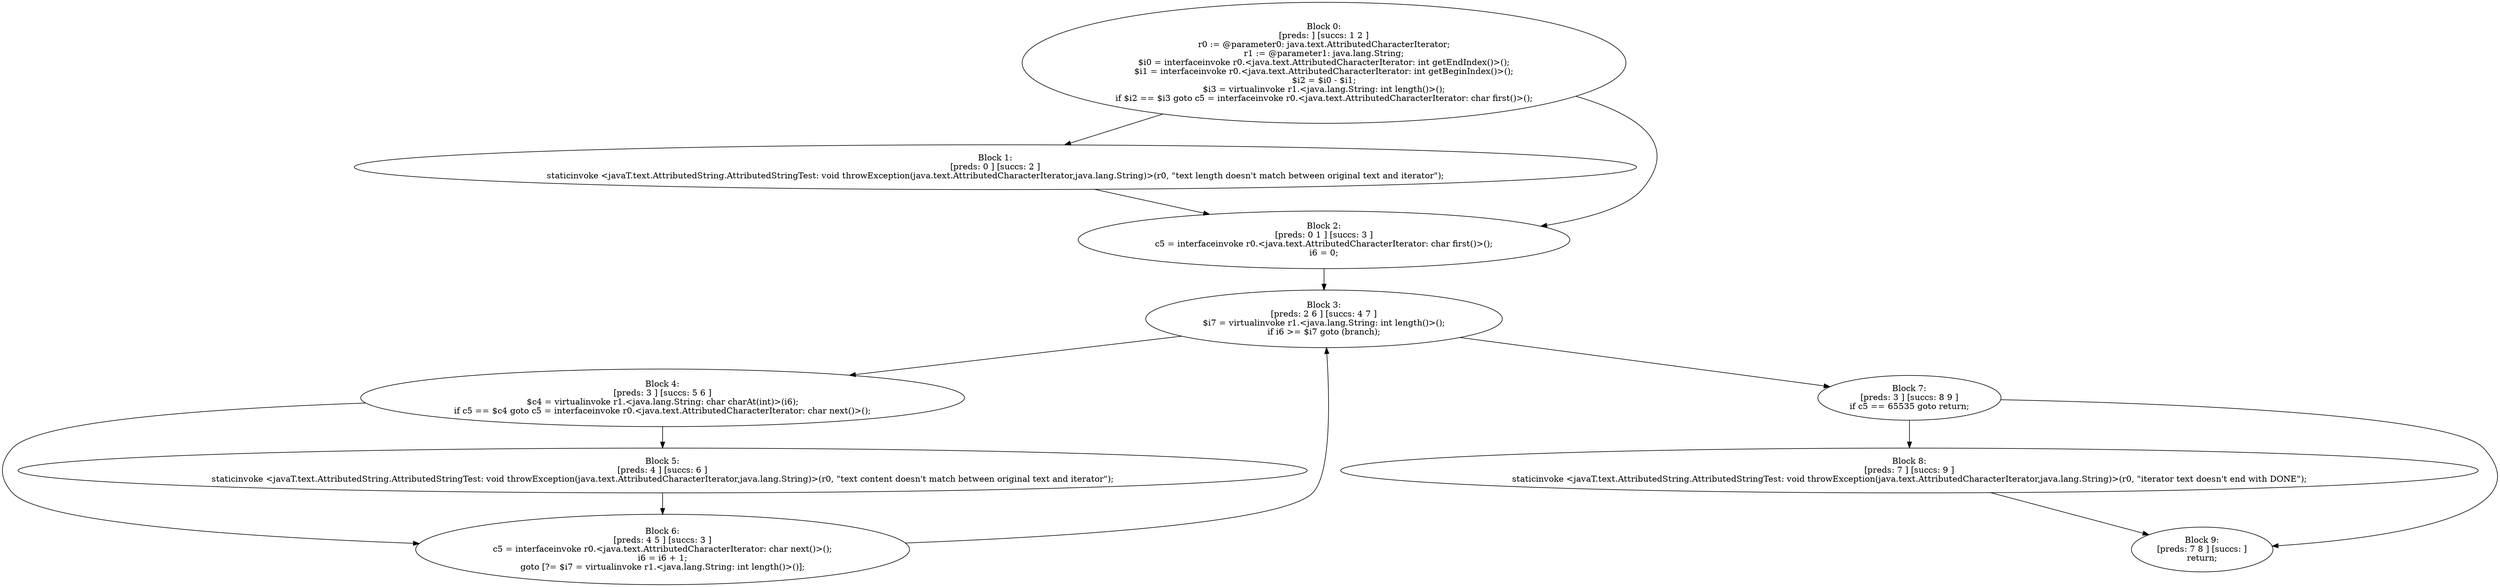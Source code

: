 digraph "unitGraph" {
    "Block 0:
[preds: ] [succs: 1 2 ]
r0 := @parameter0: java.text.AttributedCharacterIterator;
r1 := @parameter1: java.lang.String;
$i0 = interfaceinvoke r0.<java.text.AttributedCharacterIterator: int getEndIndex()>();
$i1 = interfaceinvoke r0.<java.text.AttributedCharacterIterator: int getBeginIndex()>();
$i2 = $i0 - $i1;
$i3 = virtualinvoke r1.<java.lang.String: int length()>();
if $i2 == $i3 goto c5 = interfaceinvoke r0.<java.text.AttributedCharacterIterator: char first()>();
"
    "Block 1:
[preds: 0 ] [succs: 2 ]
staticinvoke <javaT.text.AttributedString.AttributedStringTest: void throwException(java.text.AttributedCharacterIterator,java.lang.String)>(r0, \"text length doesn\'t match between original text and iterator\");
"
    "Block 2:
[preds: 0 1 ] [succs: 3 ]
c5 = interfaceinvoke r0.<java.text.AttributedCharacterIterator: char first()>();
i6 = 0;
"
    "Block 3:
[preds: 2 6 ] [succs: 4 7 ]
$i7 = virtualinvoke r1.<java.lang.String: int length()>();
if i6 >= $i7 goto (branch);
"
    "Block 4:
[preds: 3 ] [succs: 5 6 ]
$c4 = virtualinvoke r1.<java.lang.String: char charAt(int)>(i6);
if c5 == $c4 goto c5 = interfaceinvoke r0.<java.text.AttributedCharacterIterator: char next()>();
"
    "Block 5:
[preds: 4 ] [succs: 6 ]
staticinvoke <javaT.text.AttributedString.AttributedStringTest: void throwException(java.text.AttributedCharacterIterator,java.lang.String)>(r0, \"text content doesn\'t match between original text and iterator\");
"
    "Block 6:
[preds: 4 5 ] [succs: 3 ]
c5 = interfaceinvoke r0.<java.text.AttributedCharacterIterator: char next()>();
i6 = i6 + 1;
goto [?= $i7 = virtualinvoke r1.<java.lang.String: int length()>()];
"
    "Block 7:
[preds: 3 ] [succs: 8 9 ]
if c5 == 65535 goto return;
"
    "Block 8:
[preds: 7 ] [succs: 9 ]
staticinvoke <javaT.text.AttributedString.AttributedStringTest: void throwException(java.text.AttributedCharacterIterator,java.lang.String)>(r0, \"iterator text doesn\'t end with DONE\");
"
    "Block 9:
[preds: 7 8 ] [succs: ]
return;
"
    "Block 0:
[preds: ] [succs: 1 2 ]
r0 := @parameter0: java.text.AttributedCharacterIterator;
r1 := @parameter1: java.lang.String;
$i0 = interfaceinvoke r0.<java.text.AttributedCharacterIterator: int getEndIndex()>();
$i1 = interfaceinvoke r0.<java.text.AttributedCharacterIterator: int getBeginIndex()>();
$i2 = $i0 - $i1;
$i3 = virtualinvoke r1.<java.lang.String: int length()>();
if $i2 == $i3 goto c5 = interfaceinvoke r0.<java.text.AttributedCharacterIterator: char first()>();
"->"Block 1:
[preds: 0 ] [succs: 2 ]
staticinvoke <javaT.text.AttributedString.AttributedStringTest: void throwException(java.text.AttributedCharacterIterator,java.lang.String)>(r0, \"text length doesn\'t match between original text and iterator\");
";
    "Block 0:
[preds: ] [succs: 1 2 ]
r0 := @parameter0: java.text.AttributedCharacterIterator;
r1 := @parameter1: java.lang.String;
$i0 = interfaceinvoke r0.<java.text.AttributedCharacterIterator: int getEndIndex()>();
$i1 = interfaceinvoke r0.<java.text.AttributedCharacterIterator: int getBeginIndex()>();
$i2 = $i0 - $i1;
$i3 = virtualinvoke r1.<java.lang.String: int length()>();
if $i2 == $i3 goto c5 = interfaceinvoke r0.<java.text.AttributedCharacterIterator: char first()>();
"->"Block 2:
[preds: 0 1 ] [succs: 3 ]
c5 = interfaceinvoke r0.<java.text.AttributedCharacterIterator: char first()>();
i6 = 0;
";
    "Block 1:
[preds: 0 ] [succs: 2 ]
staticinvoke <javaT.text.AttributedString.AttributedStringTest: void throwException(java.text.AttributedCharacterIterator,java.lang.String)>(r0, \"text length doesn\'t match between original text and iterator\");
"->"Block 2:
[preds: 0 1 ] [succs: 3 ]
c5 = interfaceinvoke r0.<java.text.AttributedCharacterIterator: char first()>();
i6 = 0;
";
    "Block 2:
[preds: 0 1 ] [succs: 3 ]
c5 = interfaceinvoke r0.<java.text.AttributedCharacterIterator: char first()>();
i6 = 0;
"->"Block 3:
[preds: 2 6 ] [succs: 4 7 ]
$i7 = virtualinvoke r1.<java.lang.String: int length()>();
if i6 >= $i7 goto (branch);
";
    "Block 3:
[preds: 2 6 ] [succs: 4 7 ]
$i7 = virtualinvoke r1.<java.lang.String: int length()>();
if i6 >= $i7 goto (branch);
"->"Block 4:
[preds: 3 ] [succs: 5 6 ]
$c4 = virtualinvoke r1.<java.lang.String: char charAt(int)>(i6);
if c5 == $c4 goto c5 = interfaceinvoke r0.<java.text.AttributedCharacterIterator: char next()>();
";
    "Block 3:
[preds: 2 6 ] [succs: 4 7 ]
$i7 = virtualinvoke r1.<java.lang.String: int length()>();
if i6 >= $i7 goto (branch);
"->"Block 7:
[preds: 3 ] [succs: 8 9 ]
if c5 == 65535 goto return;
";
    "Block 4:
[preds: 3 ] [succs: 5 6 ]
$c4 = virtualinvoke r1.<java.lang.String: char charAt(int)>(i6);
if c5 == $c4 goto c5 = interfaceinvoke r0.<java.text.AttributedCharacterIterator: char next()>();
"->"Block 5:
[preds: 4 ] [succs: 6 ]
staticinvoke <javaT.text.AttributedString.AttributedStringTest: void throwException(java.text.AttributedCharacterIterator,java.lang.String)>(r0, \"text content doesn\'t match between original text and iterator\");
";
    "Block 4:
[preds: 3 ] [succs: 5 6 ]
$c4 = virtualinvoke r1.<java.lang.String: char charAt(int)>(i6);
if c5 == $c4 goto c5 = interfaceinvoke r0.<java.text.AttributedCharacterIterator: char next()>();
"->"Block 6:
[preds: 4 5 ] [succs: 3 ]
c5 = interfaceinvoke r0.<java.text.AttributedCharacterIterator: char next()>();
i6 = i6 + 1;
goto [?= $i7 = virtualinvoke r1.<java.lang.String: int length()>()];
";
    "Block 5:
[preds: 4 ] [succs: 6 ]
staticinvoke <javaT.text.AttributedString.AttributedStringTest: void throwException(java.text.AttributedCharacterIterator,java.lang.String)>(r0, \"text content doesn\'t match between original text and iterator\");
"->"Block 6:
[preds: 4 5 ] [succs: 3 ]
c5 = interfaceinvoke r0.<java.text.AttributedCharacterIterator: char next()>();
i6 = i6 + 1;
goto [?= $i7 = virtualinvoke r1.<java.lang.String: int length()>()];
";
    "Block 6:
[preds: 4 5 ] [succs: 3 ]
c5 = interfaceinvoke r0.<java.text.AttributedCharacterIterator: char next()>();
i6 = i6 + 1;
goto [?= $i7 = virtualinvoke r1.<java.lang.String: int length()>()];
"->"Block 3:
[preds: 2 6 ] [succs: 4 7 ]
$i7 = virtualinvoke r1.<java.lang.String: int length()>();
if i6 >= $i7 goto (branch);
";
    "Block 7:
[preds: 3 ] [succs: 8 9 ]
if c5 == 65535 goto return;
"->"Block 8:
[preds: 7 ] [succs: 9 ]
staticinvoke <javaT.text.AttributedString.AttributedStringTest: void throwException(java.text.AttributedCharacterIterator,java.lang.String)>(r0, \"iterator text doesn\'t end with DONE\");
";
    "Block 7:
[preds: 3 ] [succs: 8 9 ]
if c5 == 65535 goto return;
"->"Block 9:
[preds: 7 8 ] [succs: ]
return;
";
    "Block 8:
[preds: 7 ] [succs: 9 ]
staticinvoke <javaT.text.AttributedString.AttributedStringTest: void throwException(java.text.AttributedCharacterIterator,java.lang.String)>(r0, \"iterator text doesn\'t end with DONE\");
"->"Block 9:
[preds: 7 8 ] [succs: ]
return;
";
}
